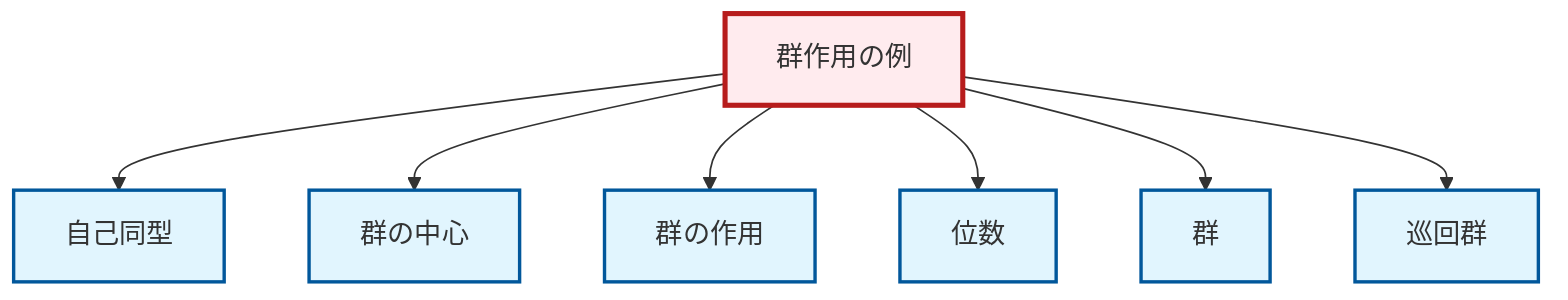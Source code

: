 graph TD
    classDef definition fill:#e1f5fe,stroke:#01579b,stroke-width:2px
    classDef theorem fill:#f3e5f5,stroke:#4a148c,stroke-width:2px
    classDef axiom fill:#fff3e0,stroke:#e65100,stroke-width:2px
    classDef example fill:#e8f5e9,stroke:#1b5e20,stroke-width:2px
    classDef current fill:#ffebee,stroke:#b71c1c,stroke-width:3px
    def-order["位数"]:::definition
    def-automorphism["自己同型"]:::definition
    def-group["群"]:::definition
    def-cyclic-group["巡回群"]:::definition
    def-center-of-group["群の中心"]:::definition
    def-group-action["群の作用"]:::definition
    ex-group-action-examples["群作用の例"]:::example
    ex-group-action-examples --> def-automorphism
    ex-group-action-examples --> def-center-of-group
    ex-group-action-examples --> def-group-action
    ex-group-action-examples --> def-order
    ex-group-action-examples --> def-group
    ex-group-action-examples --> def-cyclic-group
    class ex-group-action-examples current